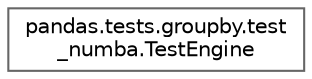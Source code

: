 digraph "Graphical Class Hierarchy"
{
 // LATEX_PDF_SIZE
  bgcolor="transparent";
  edge [fontname=Helvetica,fontsize=10,labelfontname=Helvetica,labelfontsize=10];
  node [fontname=Helvetica,fontsize=10,shape=box,height=0.2,width=0.4];
  rankdir="LR";
  Node0 [id="Node000000",label="pandas.tests.groupby.test\l_numba.TestEngine",height=0.2,width=0.4,color="grey40", fillcolor="white", style="filled",URL="$d9/df2/classpandas_1_1tests_1_1groupby_1_1test__numba_1_1TestEngine.html",tooltip=" "];
}
